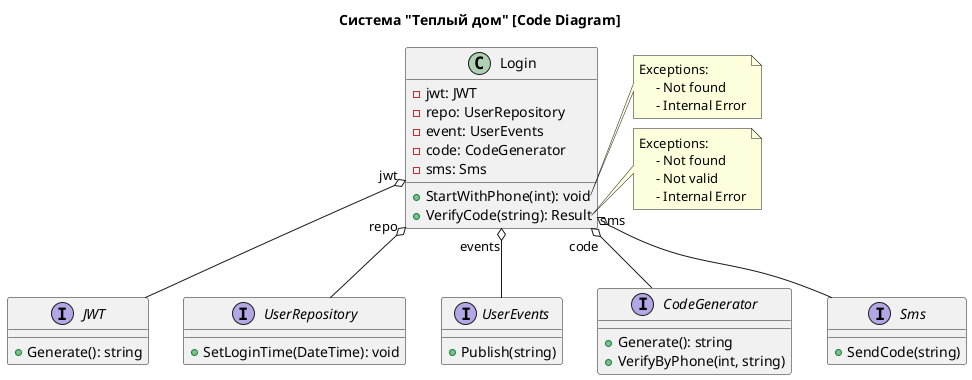 @startuml
title  Система "Теплый дом" [Code Diagram]

interface JWT {
  +Generate(): string
}

interface UserRepository {
  +SetLoginTime(DateTime): void
}

interface UserEvents {
  +Publish(string)
}
interface CodeGenerator {
  +Generate(): string
  +VerifyByPhone(int, string)
}

interface Sms {
  +SendCode(string)
}

class Login {
  -jwt: JWT
  -repo: UserRepository
  -event: UserEvents
  -code: CodeGenerator
  -sms: Sms
  +StartWithPhone(int): void
  +VerifyCode(string): Result
}

Login  "jwt" o-- JWT
Login "repo" o-- UserRepository
Login "events" o-- UserEvents
Login "code" o-- CodeGenerator
Login "sms" o-- Sms

note right of Login::StartWithPhone(int)
    Exceptions: 
         - Not found
         - Internal Error
end note

note right of Login::VerifyCode(string)
    Exceptions: 
         - Not found
         - Not valid
         - Internal Error
end note

@enduml